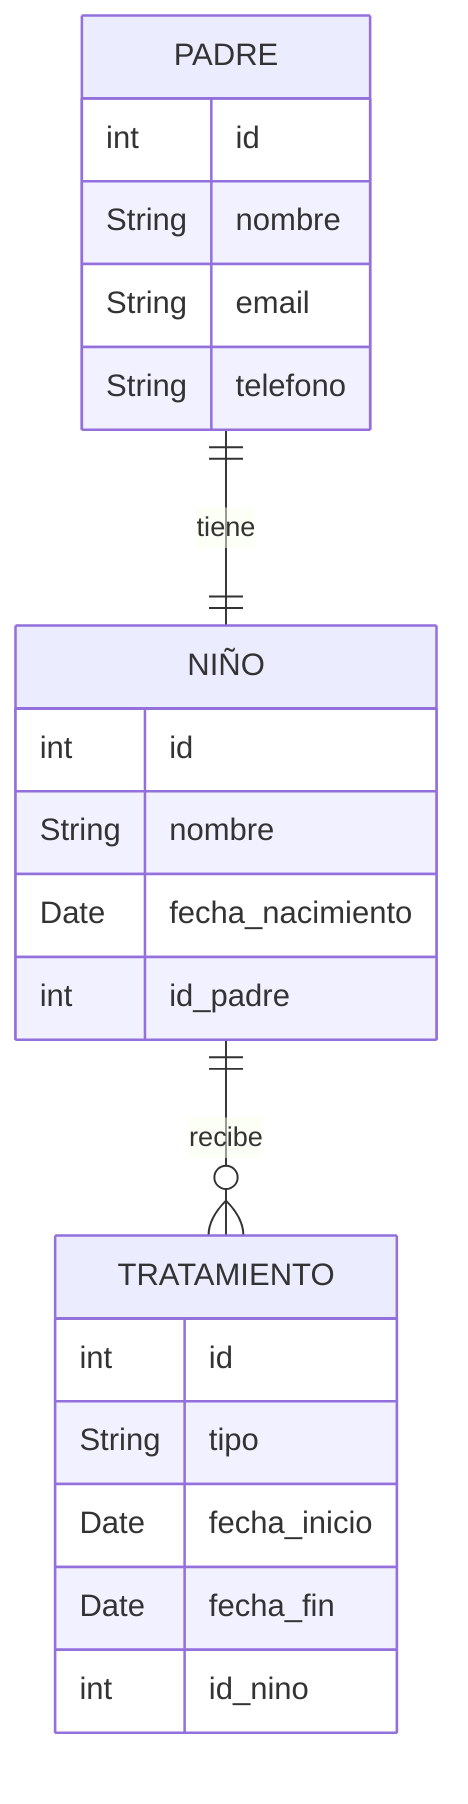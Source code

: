 erDiagram
    PADRE ||--|| NIÑO: "tiene"
    NIÑO ||--o{ TRATAMIENTO: "recibe"

    PADRE {
        int id
        String nombre
        String email
        String telefono
    }

    NIÑO {
        int id
        String nombre
        Date fecha_nacimiento
        int id_padre
    }

    TRATAMIENTO {
        int id
        String tipo
        Date fecha_inicio
        Date fecha_fin
        int id_nino
    }